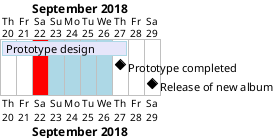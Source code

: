 {
  "sha1": "1ukvz7zm9dk7gg2ljkjet2dkdecsi6o",
  "insertion": {
    "when": "2024-05-30T20:48:19.794Z",
    "user": "plantuml@gmail.com"
  }
}
@startgantt
Project starts the 20th of september 2018
2018/09/22 is colored in red
2018/09/23 to 2018/09/26 are colored in lightblue
[Prototype design] as [TASK1] lasts 8 days
[TASK1] is colored in Lavender/LightBlue
[Prototype completed] happens at [TASK1]'s end
[Release of new album] happens at the 29th of September 2018
@endgantt
